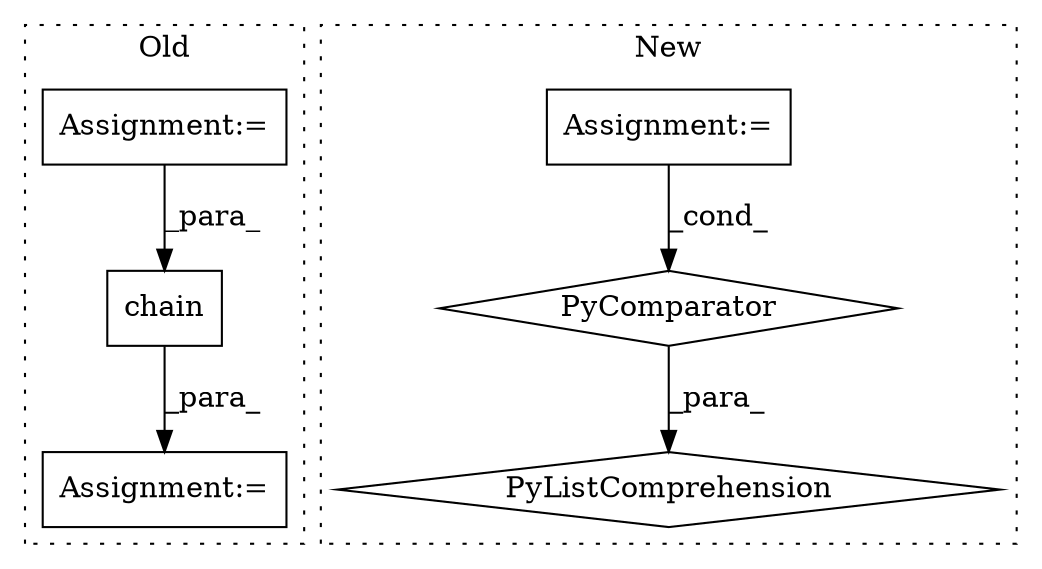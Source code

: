 digraph G {
subgraph cluster0 {
1 [label="chain" a="32" s="1812,1829" l="6,1" shape="box"];
4 [label="Assignment:=" a="7" s="1801" l="1" shape="box"];
6 [label="Assignment:=" a="7" s="1441" l="11" shape="box"];
label = "Old";
style="dotted";
}
subgraph cluster1 {
2 [label="PyComparator" a="113" s="2701" l="29" shape="diamond"];
3 [label="Assignment:=" a="7" s="2701" l="29" shape="box"];
5 [label="PyListComprehension" a="109" s="2624" l="114" shape="diamond"];
label = "New";
style="dotted";
}
1 -> 4 [label="_para_"];
2 -> 5 [label="_para_"];
3 -> 2 [label="_cond_"];
6 -> 1 [label="_para_"];
}